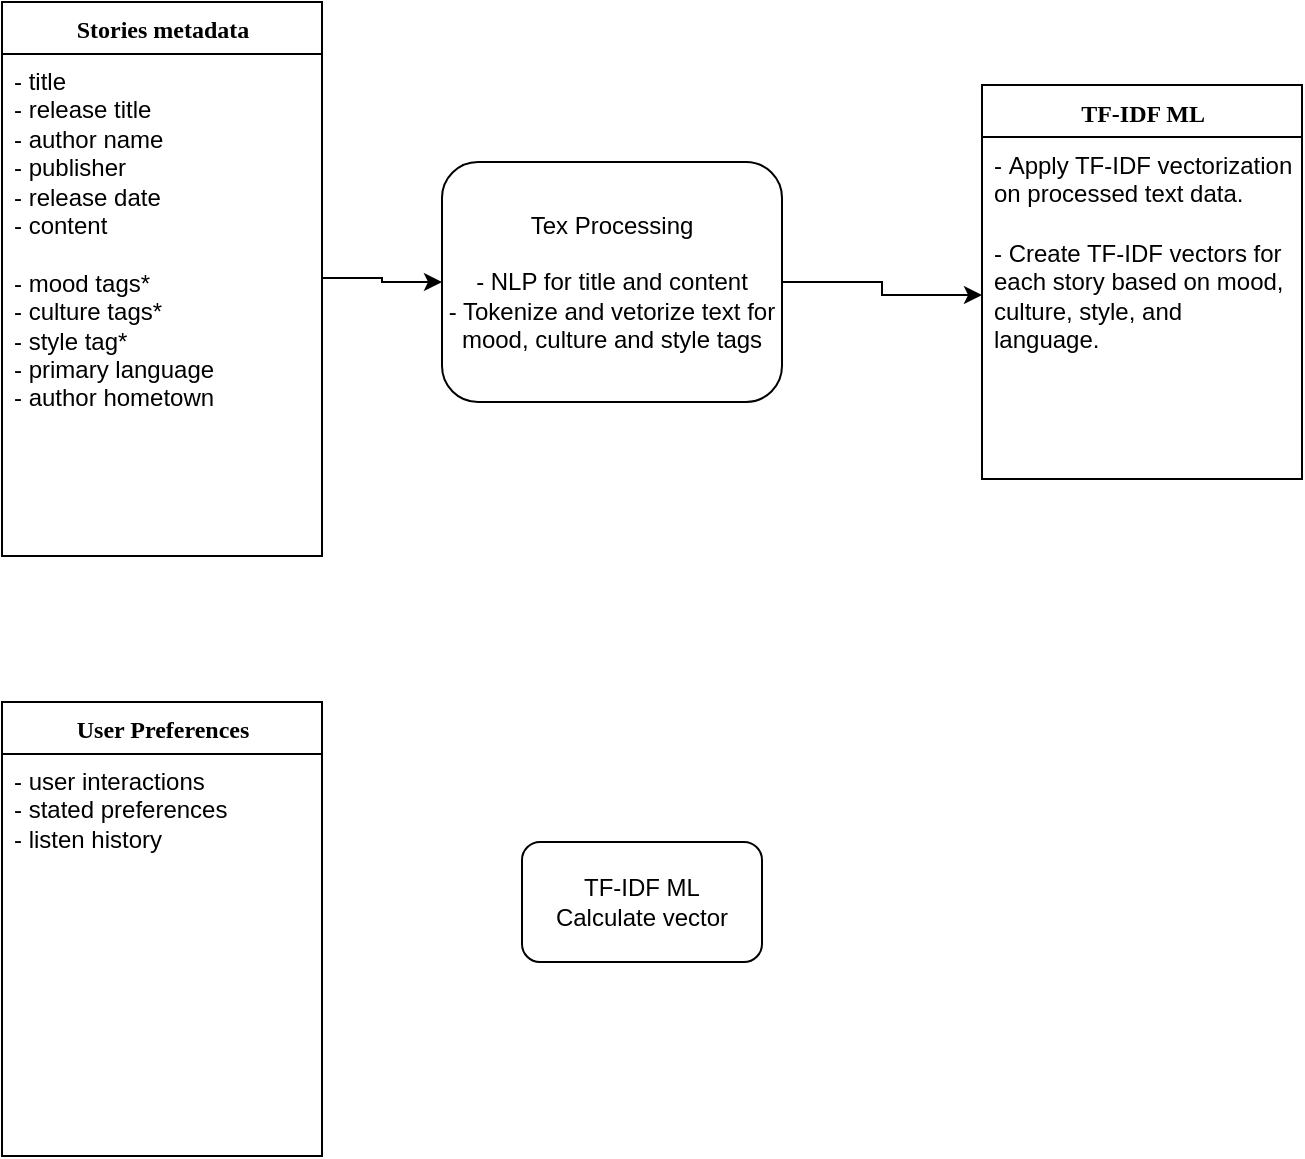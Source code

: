 <mxfile version="22.1.3" type="github">
  <diagram name="Page-1" id="9f46799a-70d6-7492-0946-bef42562c5a5">
    <mxGraphModel dx="2514" dy="1412" grid="1" gridSize="10" guides="1" tooltips="1" connect="1" arrows="1" fold="1" page="1" pageScale="1" pageWidth="1100" pageHeight="850" background="none" math="0" shadow="0">
      <root>
        <mxCell id="0" />
        <mxCell id="1" parent="0" />
        <mxCell id="78961159f06e98e8-17" value="User Preferences" style="swimlane;html=1;fontStyle=1;align=center;verticalAlign=top;childLayout=stackLayout;horizontal=1;startSize=26;horizontalStack=0;resizeParent=1;resizeLast=0;collapsible=1;marginBottom=0;swimlaneFillColor=#ffffff;rounded=0;shadow=0;comic=0;labelBackgroundColor=none;strokeWidth=1;fillColor=none;fontFamily=Verdana;fontSize=12" parent="1" vertex="1">
          <mxGeometry x="100" y="410" width="160" height="227" as="geometry" />
        </mxCell>
        <mxCell id="78961159f06e98e8-24" value="- user interactions&lt;br&gt;- stated preferences&lt;br&gt;- listen history" style="text;html=1;strokeColor=none;fillColor=none;align=left;verticalAlign=top;spacingLeft=4;spacingRight=4;whiteSpace=wrap;overflow=hidden;rotatable=0;points=[[0,0.5],[1,0.5]];portConstraint=eastwest;" parent="78961159f06e98e8-17" vertex="1">
          <mxGeometry y="26" width="160" height="184" as="geometry" />
        </mxCell>
        <mxCell id="78961159f06e98e8-30" value="Stories metadata" style="swimlane;html=1;fontStyle=1;align=center;verticalAlign=top;childLayout=stackLayout;horizontal=1;startSize=26;horizontalStack=0;resizeParent=1;resizeLast=0;collapsible=1;marginBottom=0;swimlaneFillColor=#ffffff;rounded=0;shadow=0;comic=0;labelBackgroundColor=none;strokeWidth=1;fillColor=none;fontFamily=Verdana;fontSize=12" parent="1" vertex="1">
          <mxGeometry x="100" y="60" width="160" height="277" as="geometry" />
        </mxCell>
        <mxCell id="78961159f06e98e8-34" value="- title&lt;br&gt;- release title&lt;br&gt;- author name&lt;br&gt;- publisher&lt;br&gt;- release date&lt;br&gt;- content&lt;br&gt;&lt;br&gt;- mood tags*&lt;br&gt;- culture tags*&lt;br&gt;- style tag*&lt;br&gt;- primary language&lt;br&gt;- author hometown" style="text;html=1;strokeColor=none;fillColor=none;align=left;verticalAlign=top;spacingLeft=4;spacingRight=4;whiteSpace=wrap;overflow=hidden;rotatable=0;points=[[0,0.5],[1,0.5]];portConstraint=eastwest;" parent="78961159f06e98e8-30" vertex="1">
          <mxGeometry y="26" width="160" height="224" as="geometry" />
        </mxCell>
        <mxCell id="78961159f06e98e8-43" value="TF-IDF ML" style="swimlane;html=1;fontStyle=1;align=center;verticalAlign=top;childLayout=stackLayout;horizontal=1;startSize=26;horizontalStack=0;resizeParent=1;resizeLast=0;collapsible=1;marginBottom=0;swimlaneFillColor=#ffffff;rounded=0;shadow=0;comic=0;labelBackgroundColor=none;strokeWidth=1;fillColor=none;fontFamily=Verdana;fontSize=12" parent="1" vertex="1">
          <mxGeometry x="590" y="101.5" width="160" height="197" as="geometry" />
        </mxCell>
        <mxCell id="78961159f06e98e8-44" value="-&amp;nbsp;Apply TF-IDF vectorization on processed text data." style="text;html=1;strokeColor=none;fillColor=none;align=left;verticalAlign=top;spacingLeft=4;spacingRight=4;whiteSpace=wrap;overflow=hidden;rotatable=0;points=[[0,0.5],[1,0.5]];portConstraint=eastwest;" parent="78961159f06e98e8-43" vertex="1">
          <mxGeometry y="26" width="160" height="44" as="geometry" />
        </mxCell>
        <mxCell id="78961159f06e98e8-50" value="-&amp;nbsp;Create TF-IDF vectors for each story based on mood, culture, style, and language." style="text;html=1;strokeColor=none;fillColor=none;align=left;verticalAlign=top;spacingLeft=4;spacingRight=4;whiteSpace=wrap;overflow=hidden;rotatable=0;points=[[0,0.5],[1,0.5]];portConstraint=eastwest;" parent="78961159f06e98e8-43" vertex="1">
          <mxGeometry y="70" width="160" height="70" as="geometry" />
        </mxCell>
        <mxCell id="KSbBFtVYVELqzW_8ZibY-3" style="edgeStyle=orthogonalEdgeStyle;rounded=0;orthogonalLoop=1;jettySize=auto;html=1;exitX=1;exitY=0.5;exitDx=0;exitDy=0;" edge="1" parent="1" source="KSbBFtVYVELqzW_8ZibY-8" target="78961159f06e98e8-50">
          <mxGeometry relative="1" as="geometry">
            <mxPoint x="544.08" y="287.994" as="targetPoint" />
          </mxGeometry>
        </mxCell>
        <mxCell id="KSbBFtVYVELqzW_8ZibY-8" value="Tex Processing&lt;br&gt;&lt;br&gt;- NLP for title and content&lt;br&gt;- Tokenize and vetorize text for mood, culture and style tags&lt;br&gt;" style="rounded=1;whiteSpace=wrap;html=1;" vertex="1" parent="1">
          <mxGeometry x="320" y="140" width="170" height="120" as="geometry" />
        </mxCell>
        <mxCell id="KSbBFtVYVELqzW_8ZibY-9" style="edgeStyle=orthogonalEdgeStyle;rounded=0;orthogonalLoop=1;jettySize=auto;html=1;entryX=0;entryY=0.5;entryDx=0;entryDy=0;" edge="1" parent="1" source="78961159f06e98e8-34" target="KSbBFtVYVELqzW_8ZibY-8">
          <mxGeometry relative="1" as="geometry" />
        </mxCell>
        <mxCell id="KSbBFtVYVELqzW_8ZibY-11" value="TF-IDF ML&lt;br&gt;Calculate vector" style="rounded=1;whiteSpace=wrap;html=1;" vertex="1" parent="1">
          <mxGeometry x="360" y="480" width="120" height="60" as="geometry" />
        </mxCell>
      </root>
    </mxGraphModel>
  </diagram>
</mxfile>
